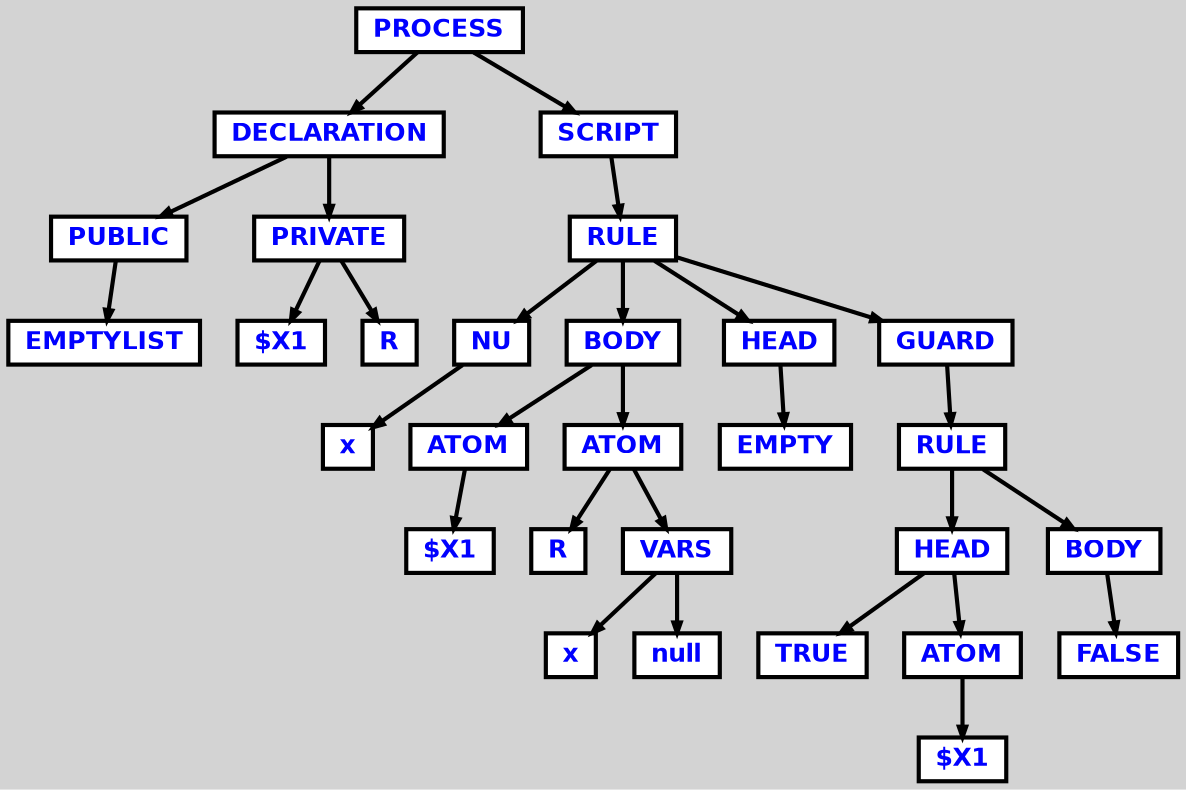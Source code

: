 digraph {

	ordering=out;
	ranksep=.4;
	bgcolor="lightgrey"; node [shape=box, fixedsize=false, fontsize=12, fontname="Helvetica-bold", fontcolor="blue"
		width=.25, height=.25, color="black", fillcolor="white", style="filled, solid, bold"];
	edge [arrowsize=.5, color="black", style="bold"]

  n0 [label="PROCESS"];
  n1 [label="DECLARATION"];
  n1 [label="DECLARATION"];
  n2 [label="PUBLIC"];
  n2 [label="PUBLIC"];
  n3 [label="EMPTYLIST"];
  n4 [label="PRIVATE"];
  n4 [label="PRIVATE"];
  n5 [label="$X1"];
  n6 [label="R"];
  n7 [label="SCRIPT"];
  n7 [label="SCRIPT"];
  n8 [label="RULE"];
  n8 [label="RULE"];
  n9 [label="NU"];
  n9 [label="NU"];
  n10 [label="x"];
  n11 [label="BODY"];
  n11 [label="BODY"];
  n12 [label="ATOM"];
  n12 [label="ATOM"];
  n13 [label="$X1"];
  n14 [label="ATOM"];
  n14 [label="ATOM"];
  n15 [label="R"];
  n16 [label="VARS"];
  n16 [label="VARS"];
  n17 [label="x"];
  n18 [label="null"];
  n19 [label="HEAD"];
  n19 [label="HEAD"];
  n20 [label="EMPTY"];
  n21 [label="GUARD"];
  n21 [label="GUARD"];
  n22 [label="RULE"];
  n22 [label="RULE"];
  n23 [label="HEAD"];
  n23 [label="HEAD"];
  n24 [label="TRUE"];
  n25 [label="ATOM"];
  n25 [label="ATOM"];
  n26 [label="$X1"];
  n27 [label="BODY"];
  n27 [label="BODY"];
  n28 [label="FALSE"];

  n0 -> n1 // "PROCESS" -> "DECLARATION"
  n1 -> n2 // "DECLARATION" -> "PUBLIC"
  n2 -> n3 // "PUBLIC" -> "EMPTYLIST"
  n1 -> n4 // "DECLARATION" -> "PRIVATE"
  n4 -> n5 // "PRIVATE" -> "$X1"
  n4 -> n6 // "PRIVATE" -> "R"
  n0 -> n7 // "PROCESS" -> "SCRIPT"
  n7 -> n8 // "SCRIPT" -> "RULE"
  n8 -> n9 // "RULE" -> "NU"
  n9 -> n10 // "NU" -> "x"
  n8 -> n11 // "RULE" -> "BODY"
  n11 -> n12 // "BODY" -> "ATOM"
  n12 -> n13 // "ATOM" -> "$X1"
  n11 -> n14 // "BODY" -> "ATOM"
  n14 -> n15 // "ATOM" -> "R"
  n14 -> n16 // "ATOM" -> "VARS"
  n16 -> n17 // "VARS" -> "x"
  n16 -> n18 // "VARS" -> "null"
  n8 -> n19 // "RULE" -> "HEAD"
  n19 -> n20 // "HEAD" -> "EMPTY"
  n8 -> n21 // "RULE" -> "GUARD"
  n21 -> n22 // "GUARD" -> "RULE"
  n22 -> n23 // "RULE" -> "HEAD"
  n23 -> n24 // "HEAD" -> "TRUE"
  n23 -> n25 // "HEAD" -> "ATOM"
  n25 -> n26 // "ATOM" -> "$X1"
  n22 -> n27 // "RULE" -> "BODY"
  n27 -> n28 // "BODY" -> "FALSE"

}
